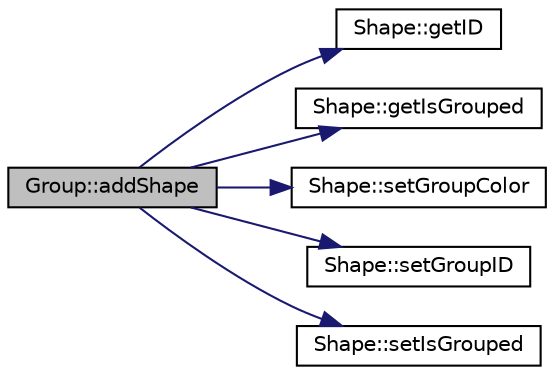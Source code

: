 digraph "Group::addShape"
{
 // LATEX_PDF_SIZE
  edge [fontname="Helvetica",fontsize="10",labelfontname="Helvetica",labelfontsize="10"];
  node [fontname="Helvetica",fontsize="10",shape=record];
  rankdir="LR";
  Node1 [label="Group::addShape",height=0.2,width=0.4,color="black", fillcolor="grey75", style="filled", fontcolor="black",tooltip=" "];
  Node1 -> Node2 [color="midnightblue",fontsize="10",style="solid",fontname="Helvetica"];
  Node2 [label="Shape::getID",height=0.2,width=0.4,color="black", fillcolor="white", style="filled",URL="$class_shape.html#a16b3d7d47a4e6400301134849b16e1fe",tooltip=" "];
  Node1 -> Node3 [color="midnightblue",fontsize="10",style="solid",fontname="Helvetica"];
  Node3 [label="Shape::getIsGrouped",height=0.2,width=0.4,color="black", fillcolor="white", style="filled",URL="$class_shape.html#a8d6aa3aeb9391fb52ec048f875606b23",tooltip=" "];
  Node1 -> Node4 [color="midnightblue",fontsize="10",style="solid",fontname="Helvetica"];
  Node4 [label="Shape::setGroupColor",height=0.2,width=0.4,color="black", fillcolor="white", style="filled",URL="$class_shape.html#aa9cb958ff73825d8ade157cf946c8f9f",tooltip=" "];
  Node1 -> Node5 [color="midnightblue",fontsize="10",style="solid",fontname="Helvetica"];
  Node5 [label="Shape::setGroupID",height=0.2,width=0.4,color="black", fillcolor="white", style="filled",URL="$class_shape.html#a37cddc7b1712bd5fb401856b78662776",tooltip=" "];
  Node1 -> Node6 [color="midnightblue",fontsize="10",style="solid",fontname="Helvetica"];
  Node6 [label="Shape::setIsGrouped",height=0.2,width=0.4,color="black", fillcolor="white", style="filled",URL="$class_shape.html#adbbfb02c609d6764909bee9b48ec6b5e",tooltip=" "];
}
